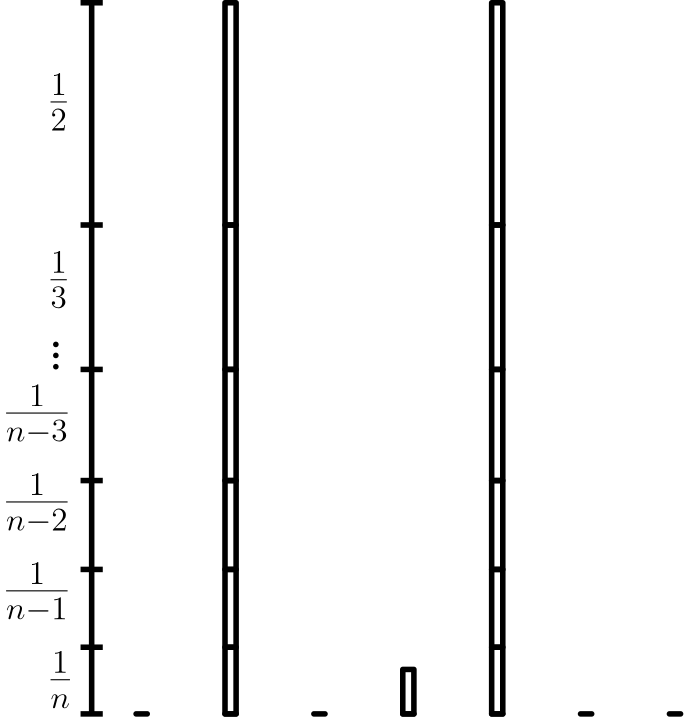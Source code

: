 <?xml version="1.0"?>
<!DOCTYPE ipe SYSTEM "ipe.dtd">
<ipe version="70212" creator="Ipe 7.2.12">
<info created="D:20200510195333" modified="D:20200510211314"/>
<ipestyle name="basic">
<symbol name="arrow/arc(spx)">
<path stroke="sym-stroke" fill="sym-stroke" pen="sym-pen">
0 0 m
-1 0.333 l
-1 -0.333 l
h
</path>
</symbol>
<symbol name="arrow/farc(spx)">
<path stroke="sym-stroke" fill="white" pen="sym-pen">
0 0 m
-1 0.333 l
-1 -0.333 l
h
</path>
</symbol>
<symbol name="arrow/ptarc(spx)">
<path stroke="sym-stroke" fill="sym-stroke" pen="sym-pen">
0 0 m
-1 0.333 l
-0.8 0 l
-1 -0.333 l
h
</path>
</symbol>
<symbol name="arrow/fptarc(spx)">
<path stroke="sym-stroke" fill="white" pen="sym-pen">
0 0 m
-1 0.333 l
-0.8 0 l
-1 -0.333 l
h
</path>
</symbol>
<symbol name="mark/circle(sx)" transformations="translations">
<path fill="sym-stroke">
0.6 0 0 0.6 0 0 e
0.4 0 0 0.4 0 0 e
</path>
</symbol>
<symbol name="mark/disk(sx)" transformations="translations">
<path fill="sym-stroke">
0.6 0 0 0.6 0 0 e
</path>
</symbol>
<symbol name="mark/fdisk(sfx)" transformations="translations">
<group>
<path fill="sym-fill">
0.5 0 0 0.5 0 0 e
</path>
<path fill="sym-stroke" fillrule="eofill">
0.6 0 0 0.6 0 0 e
0.4 0 0 0.4 0 0 e
</path>
</group>
</symbol>
<symbol name="mark/box(sx)" transformations="translations">
<path fill="sym-stroke" fillrule="eofill">
-0.6 -0.6 m
0.6 -0.6 l
0.6 0.6 l
-0.6 0.6 l
h
-0.4 -0.4 m
0.4 -0.4 l
0.4 0.4 l
-0.4 0.4 l
h
</path>
</symbol>
<symbol name="mark/square(sx)" transformations="translations">
<path fill="sym-stroke">
-0.6 -0.6 m
0.6 -0.6 l
0.6 0.6 l
-0.6 0.6 l
h
</path>
</symbol>
<symbol name="mark/fsquare(sfx)" transformations="translations">
<group>
<path fill="sym-fill">
-0.5 -0.5 m
0.5 -0.5 l
0.5 0.5 l
-0.5 0.5 l
h
</path>
<path fill="sym-stroke" fillrule="eofill">
-0.6 -0.6 m
0.6 -0.6 l
0.6 0.6 l
-0.6 0.6 l
h
-0.4 -0.4 m
0.4 -0.4 l
0.4 0.4 l
-0.4 0.4 l
h
</path>
</group>
</symbol>
<symbol name="mark/cross(sx)" transformations="translations">
<group>
<path fill="sym-stroke">
-0.43 -0.57 m
0.57 0.43 l
0.43 0.57 l
-0.57 -0.43 l
h
</path>
<path fill="sym-stroke">
-0.43 0.57 m
0.57 -0.43 l
0.43 -0.57 l
-0.57 0.43 l
h
</path>
</group>
</symbol>
<symbol name="arrow/fnormal(spx)">
<path stroke="sym-stroke" fill="white" pen="sym-pen">
0 0 m
-1 0.333 l
-1 -0.333 l
h
</path>
</symbol>
<symbol name="arrow/pointed(spx)">
<path stroke="sym-stroke" fill="sym-stroke" pen="sym-pen">
0 0 m
-1 0.333 l
-0.8 0 l
-1 -0.333 l
h
</path>
</symbol>
<symbol name="arrow/fpointed(spx)">
<path stroke="sym-stroke" fill="white" pen="sym-pen">
0 0 m
-1 0.333 l
-0.8 0 l
-1 -0.333 l
h
</path>
</symbol>
<symbol name="arrow/linear(spx)">
<path stroke="sym-stroke" pen="sym-pen">
-1 0.333 m
0 0 l
-1 -0.333 l
</path>
</symbol>
<symbol name="arrow/fdouble(spx)">
<path stroke="sym-stroke" fill="white" pen="sym-pen">
0 0 m
-1 0.333 l
-1 -0.333 l
h
-1 0 m
-2 0.333 l
-2 -0.333 l
h
</path>
</symbol>
<symbol name="arrow/double(spx)">
<path stroke="sym-stroke" fill="sym-stroke" pen="sym-pen">
0 0 m
-1 0.333 l
-1 -0.333 l
h
-1 0 m
-2 0.333 l
-2 -0.333 l
h
</path>
</symbol>
<pen name="heavier" value="0.8"/>
<pen name="fat" value="1.2"/>
<pen name="ultrafat" value="2"/>
<symbolsize name="large" value="5"/>
<symbolsize name="small" value="2"/>
<symbolsize name="tiny" value="1.1"/>
<arrowsize name="large" value="10"/>
<arrowsize name="small" value="5"/>
<arrowsize name="tiny" value="3"/>
<color name="red" value="1 0 0"/>
<color name="green" value="0 1 0"/>
<color name="blue" value="0 0 1"/>
<color name="yellow" value="1 1 0"/>
<color name="orange" value="1 0.647 0"/>
<color name="gold" value="1 0.843 0"/>
<color name="purple" value="0.627 0.125 0.941"/>
<color name="gray" value="0.745"/>
<color name="brown" value="0.647 0.165 0.165"/>
<color name="navy" value="0 0 0.502"/>
<color name="pink" value="1 0.753 0.796"/>
<color name="seagreen" value="0.18 0.545 0.341"/>
<color name="turquoise" value="0.251 0.878 0.816"/>
<color name="violet" value="0.933 0.51 0.933"/>
<color name="darkblue" value="0 0 0.545"/>
<color name="darkcyan" value="0 0.545 0.545"/>
<color name="darkgray" value="0.663"/>
<color name="darkgreen" value="0 0.392 0"/>
<color name="darkmagenta" value="0.545 0 0.545"/>
<color name="darkorange" value="1 0.549 0"/>
<color name="darkred" value="0.545 0 0"/>
<color name="lightblue" value="0.678 0.847 0.902"/>
<color name="lightcyan" value="0.878 1 1"/>
<color name="lightgray" value="0.827"/>
<color name="lightgreen" value="0.565 0.933 0.565"/>
<color name="lightyellow" value="1 1 0.878"/>
<dashstyle name="dashed" value="[4] 0"/>
<dashstyle name="dotted" value="[1 3] 0"/>
<dashstyle name="dash dotted" value="[4 2 1 2] 0"/>
<dashstyle name="dash dot dotted" value="[4 2 1 2 1 2] 0"/>
<textsize name="large" value="\large"/>
<textsize name="Large" value="\Large"/>
<textsize name="LARGE" value="\LARGE"/>
<textsize name="huge" value="\huge"/>
<textsize name="Huge" value="\Huge"/>
<textsize name="small" value="\small"/>
<textsize name="footnote" value="\footnotesize"/>
<textsize name="tiny" value="\tiny"/>
<textstyle name="center" begin="\begin{center}" end="\end{center}"/>
<textstyle name="itemize" begin="\begin{itemize}" end="\end{itemize}"/>
<textstyle name="item" begin="\begin{itemize}\item{}" end="\end{itemize}"/>
<gridsize name="4 pts" value="4"/>
<gridsize name="8 pts (~3 mm)" value="8"/>
<gridsize name="16 pts (~6 mm)" value="16"/>
<gridsize name="32 pts (~12 mm)" value="32"/>
<gridsize name="10 pts (~3.5 mm)" value="10"/>
<gridsize name="20 pts (~7 mm)" value="20"/>
<gridsize name="14 pts (~5 mm)" value="14"/>
<gridsize name="28 pts (~10 mm)" value="28"/>
<gridsize name="56 pts (~20 mm)" value="56"/>
<anglesize name="90 deg" value="90"/>
<anglesize name="60 deg" value="60"/>
<anglesize name="45 deg" value="45"/>
<anglesize name="30 deg" value="30"/>
<anglesize name="22.5 deg" value="22.5"/>
<opacity name="10%" value="0.1"/>
<opacity name="30%" value="0.3"/>
<opacity name="50%" value="0.5"/>
<opacity name="75%" value="0.75"/>
<tiling name="falling" angle="-60" step="4" width="1"/>
<tiling name="rising" angle="30" step="4" width="1"/>
</ipestyle>
<page>
<layer name="alpha"/>
<view layers="alpha" active="alpha"/>
<path layer="alpha" matrix="1 0 0 1 32 0" stroke="black" pen="ultrafat">
80 64 m
80 64 l
84 64 l
84 64 l
h
</path>
<path matrix="1 0 0 1 -12 0" stroke="black" pen="ultrafat">
92 64 m
92 64 l
96 64 l
96 64 l
h
</path>
<path matrix="1 0 0 1 168 0" stroke="black" pen="ultrafat">
104 64 m
104 64 l
108 64 l
108 64 l
h
</path>
<path matrix="1 0 0 1 124 0" stroke="black" pen="ultrafat">
116 64 m
116 64 l
120 64 l
120 64 l
h
</path>
<path matrix="1 0 0 1 80 0" stroke="black" pen="ultrafat">
128 64 m
128 64 l
132 64 l
132 64 l
h
</path>
<path matrix="1 0 0 1 4 0" stroke="black" pen="ultrafat">
140 64 m
140 64 l
144 64 l
144 64 l
h
</path>
<path matrix="1 0 0 1 24 0" stroke="black" pen="ultrafat">
152 64 m
152 64 l
156 64 l
156 64 l
h
</path>
<path matrix="1 0 0 1 20 0" stroke="black" pen="ultrafat">
92 64 m
92 88 l
96 88 l
96 64 l
h
</path>
<path matrix="1 0 0 1 80 0" stroke="black" pen="ultrafat">
128 64 m
128 88 l
132 88 l
132 64 l
h
</path>
<path stroke="black" pen="ultrafat">
64 88 m
64 64 l
64 64 l
</path>
<path stroke="black" pen="ultrafat">
60 88 m
68 88 l
</path>
<path stroke="black" pen="ultrafat">
60 64 m
68 64 l
</path>
<text matrix="1 0 0 1 -4 -4" transformations="translations" pos="52 76" stroke="black" type="label" width="9.379" height="14.479" depth="5.94" valign="baseline" size="LARGE" style="math">\frac{1}{n}</text>
<path stroke="black" pen="ultrafat">
64 88 m
64 116 l
</path>
<path stroke="black" pen="ultrafat">
60 116 m
68 116 l
</path>
<path stroke="black" pen="ultrafat">
64 116 m
64 148 l
</path>
<path stroke="black" pen="ultrafat">
60 148 m
68 148 l
</path>
<path stroke="black" pen="ultrafat">
64 148 m
64 188 l
</path>
<path stroke="black" pen="ultrafat">
60 188 m
68 188 l
</path>
<path stroke="black" pen="ultrafat">
64 188 m
64 240 l
</path>
<path stroke="black" pen="ultrafat">
60 240 m
68 240 l
</path>
<path stroke="black" pen="ultrafat">
64 240 m
64 320 l
</path>
<path stroke="black" pen="ultrafat">
60 320 m
68 320 l
</path>
<path stroke="black" pen="ultrafat">
112 116 m
112 88 l
116 88 l
116 116 l
h
</path>
<path stroke="black" pen="ultrafat">
208 116 m
208 88 l
212 88 l
212 116 l
h
</path>
<text matrix="1 0 0 1 -20 28" transformations="translations" pos="52 76" stroke="black" type="label" width="24.53" height="14.476" depth="6.94" valign="baseline" size="LARGE" style="math">\frac{1}{n-1}</text>
<text matrix="1 0 0 1 -20 60" transformations="translations" pos="52 76" stroke="black" type="label" width="24.53" height="14.476" depth="6.94" valign="baseline" size="LARGE" style="math">\frac{1}{n-2}</text>
<path matrix="1 0 0 1 32 0" stroke="black" pen="ultrafat">
80 148 m
80 116 l
84 116 l
84 148 l
h
</path>
<path matrix="1 0 0 1 128 0" stroke="black" pen="ultrafat">
80 148 m
80 116 l
84 116 l
84 148 l
h
</path>
<text matrix="1 0 0 1 -20 92" transformations="translations" pos="52 76" stroke="black" type="label" width="24.53" height="14.476" depth="6.94" valign="baseline" size="LARGE" style="math">\frac{1}{n-3}</text>
<path stroke="black" pen="ultrafat">
112 188 m
112 148 l
116 148 l
116 188 l
h
</path>
<path matrix="1 0 0 1 96 0" stroke="black" pen="ultrafat">
112 188 m
112 148 l
116 148 l
116 188 l
h
</path>
<text matrix="1 0 0 1 -4 140" transformations="translations" pos="52 76" stroke="black" type="label" width="8.244" height="14.479" depth="5.94" valign="baseline" size="LARGE" style="math">\frac{1}{3}</text>
<path stroke="black" pen="ultrafat">
112 240 m
112 188 l
116 188 l
116 240 l
h
</path>
<path stroke="black" pen="ultrafat">
208 240 m
208 188 l
212 188 l
212 240 l
h
</path>
<text matrix="1 0 0 1 4 -12" transformations="translations" pos="44 200" stroke="black" type="label" width="6.188" height="15.98" depth="0" valign="baseline" size="Huge" style="math">\vdots</text>
<text matrix="1 0 0 1 0 -12" transformations="translations" pos="48 292" stroke="black" type="label" width="8.244" height="14.479" depth="5.94" valign="baseline" size="LARGE" style="math">\frac{1}{2}</text>
<path stroke="black" pen="ultrafat">
112 320 m
112 240 l
116 240 l
116 320 l
h
</path>
<path matrix="1 0 0 1 96 0" stroke="black" pen="ultrafat">
112 320 m
112 240 l
116 240 l
116 320 l
h
</path>
<path matrix="1 0 0 1 -64 0" stroke="black" pen="ultrafat">
240 80 m
240 64 l
244 64 l
244 80 l
h
</path>
</page>
</ipe>

